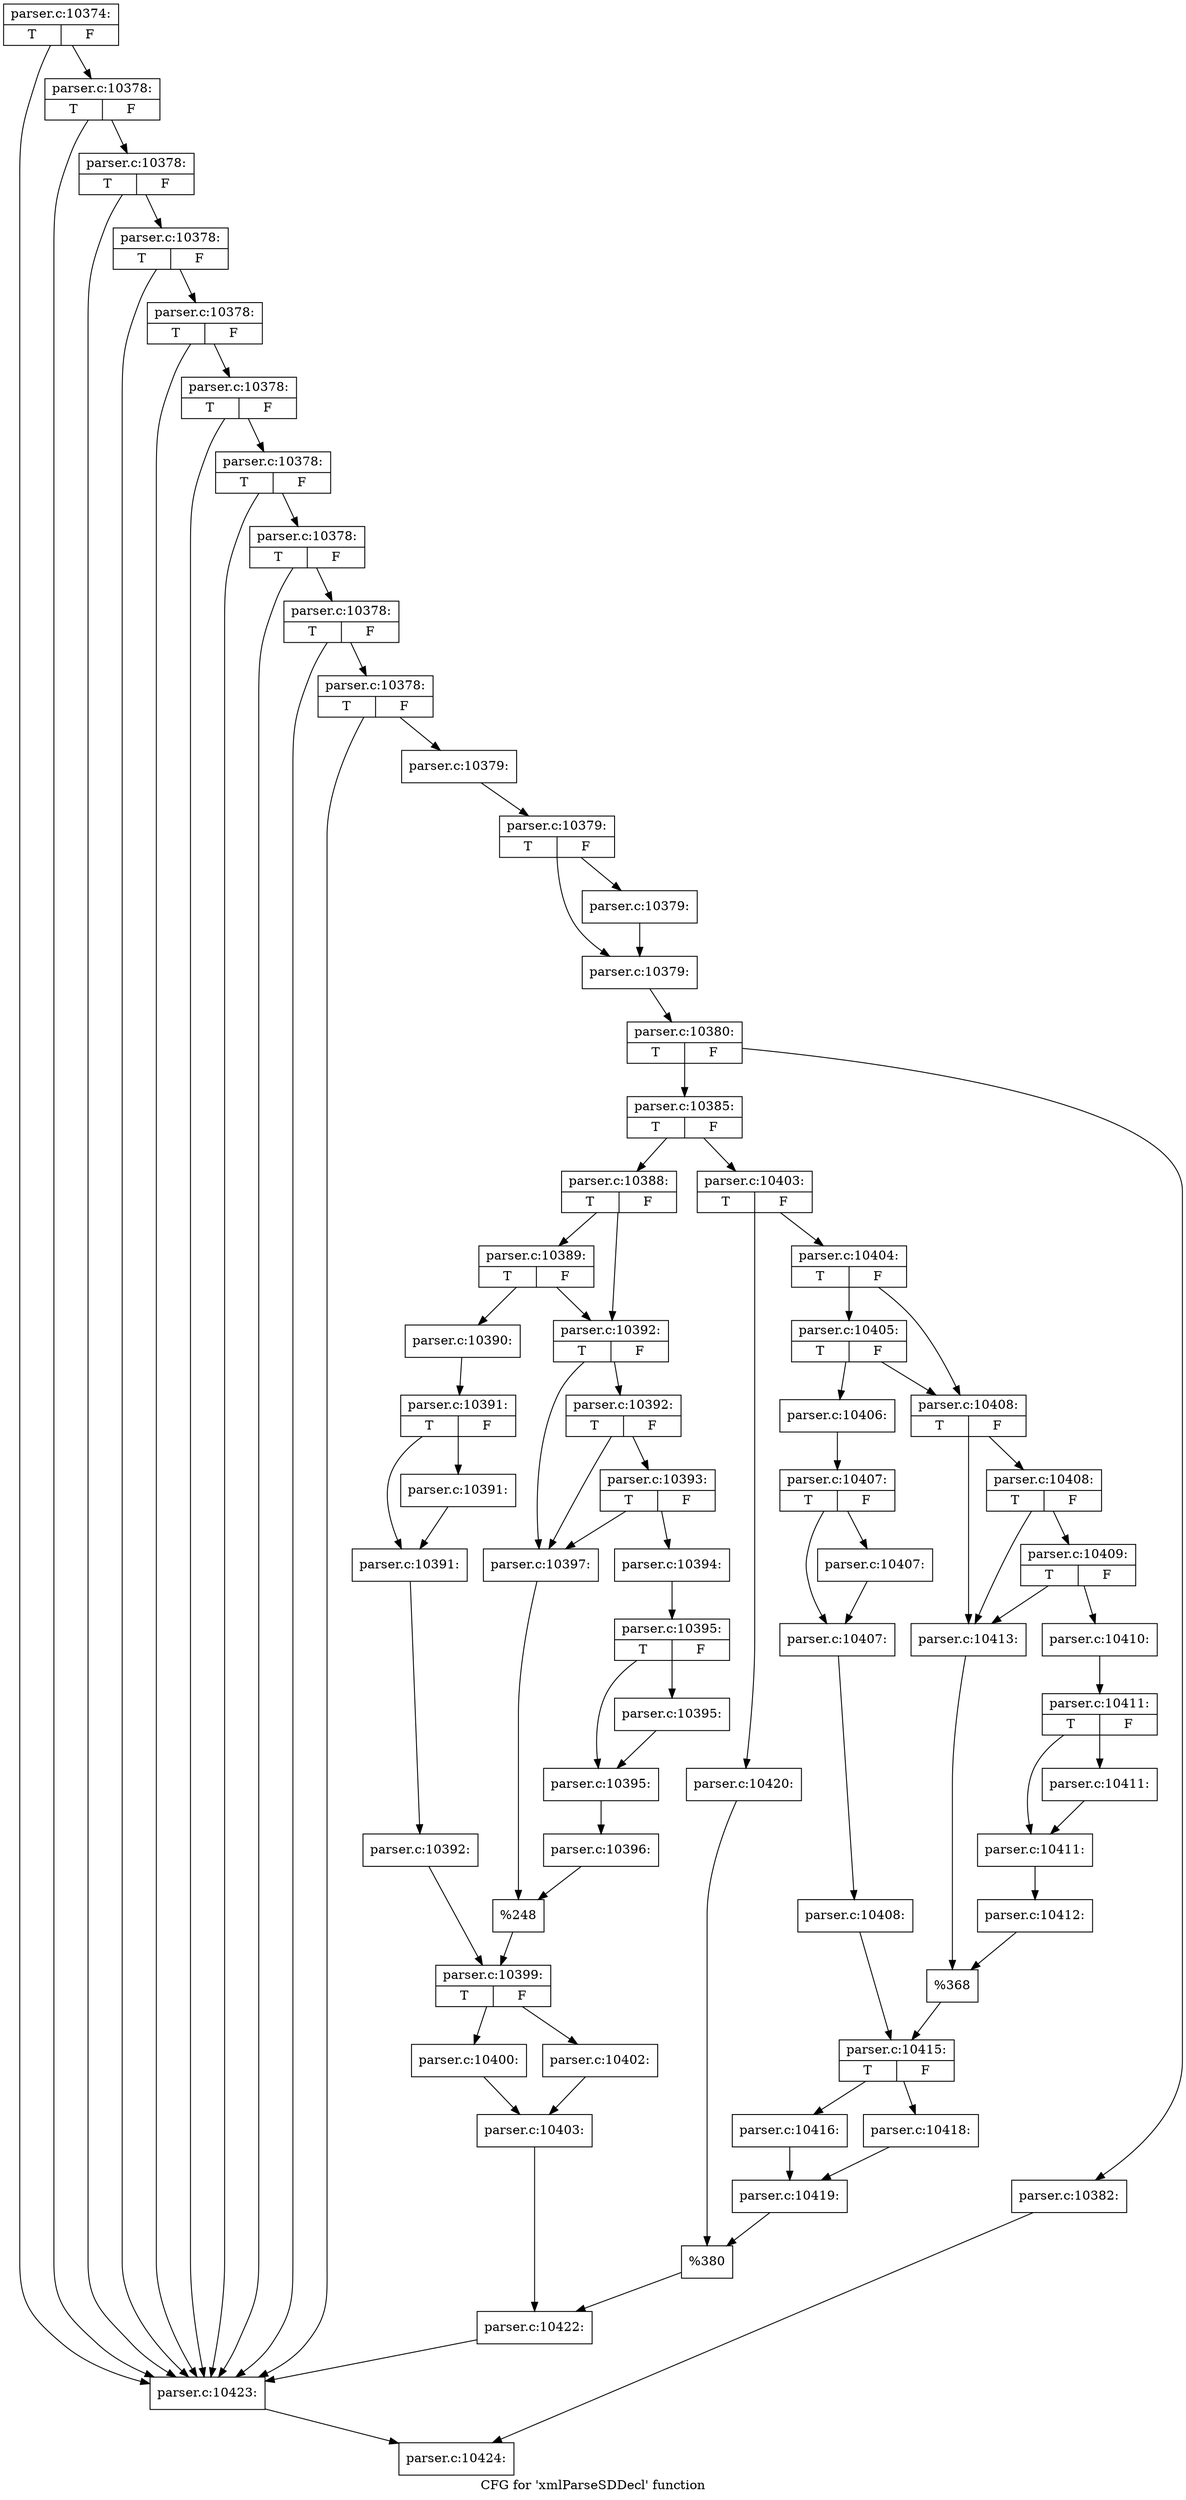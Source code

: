 digraph "CFG for 'xmlParseSDDecl' function" {
	label="CFG for 'xmlParseSDDecl' function";

	Node0x55d73bcf89e0 [shape=record,label="{parser.c:10374:|{<s0>T|<s1>F}}"];
	Node0x55d73bcf89e0 -> Node0x55d73bd11f00;
	Node0x55d73bcf89e0 -> Node0x55d73bd11c00;
	Node0x55d73bd11f00 [shape=record,label="{parser.c:10378:|{<s0>T|<s1>F}}"];
	Node0x55d73bd11f00 -> Node0x55d73bd11eb0;
	Node0x55d73bd11f00 -> Node0x55d73bd11c00;
	Node0x55d73bd11eb0 [shape=record,label="{parser.c:10378:|{<s0>T|<s1>F}}"];
	Node0x55d73bd11eb0 -> Node0x55d73bd11e60;
	Node0x55d73bd11eb0 -> Node0x55d73bd11c00;
	Node0x55d73bd11e60 [shape=record,label="{parser.c:10378:|{<s0>T|<s1>F}}"];
	Node0x55d73bd11e60 -> Node0x55d73bd11e10;
	Node0x55d73bd11e60 -> Node0x55d73bd11c00;
	Node0x55d73bd11e10 [shape=record,label="{parser.c:10378:|{<s0>T|<s1>F}}"];
	Node0x55d73bd11e10 -> Node0x55d73bd11dc0;
	Node0x55d73bd11e10 -> Node0x55d73bd11c00;
	Node0x55d73bd11dc0 [shape=record,label="{parser.c:10378:|{<s0>T|<s1>F}}"];
	Node0x55d73bd11dc0 -> Node0x55d73bd11d70;
	Node0x55d73bd11dc0 -> Node0x55d73bd11c00;
	Node0x55d73bd11d70 [shape=record,label="{parser.c:10378:|{<s0>T|<s1>F}}"];
	Node0x55d73bd11d70 -> Node0x55d73bd11d20;
	Node0x55d73bd11d70 -> Node0x55d73bd11c00;
	Node0x55d73bd11d20 [shape=record,label="{parser.c:10378:|{<s0>T|<s1>F}}"];
	Node0x55d73bd11d20 -> Node0x55d73bd11cd0;
	Node0x55d73bd11d20 -> Node0x55d73bd11c00;
	Node0x55d73bd11cd0 [shape=record,label="{parser.c:10378:|{<s0>T|<s1>F}}"];
	Node0x55d73bd11cd0 -> Node0x55d73bd11c50;
	Node0x55d73bd11cd0 -> Node0x55d73bd11c00;
	Node0x55d73bd11c50 [shape=record,label="{parser.c:10378:|{<s0>T|<s1>F}}"];
	Node0x55d73bd11c50 -> Node0x55d73bd19ce0;
	Node0x55d73bd11c50 -> Node0x55d73bd11c00;
	Node0x55d73bd19ce0 [shape=record,label="{parser.c:10379:}"];
	Node0x55d73bd19ce0 -> Node0x55d73bd14e30;
	Node0x55d73bd14e30 [shape=record,label="{parser.c:10379:|{<s0>T|<s1>F}}"];
	Node0x55d73bd14e30 -> Node0x55d73bd158a0;
	Node0x55d73bd14e30 -> Node0x55d73bd158f0;
	Node0x55d73bd158a0 [shape=record,label="{parser.c:10379:}"];
	Node0x55d73bd158a0 -> Node0x55d73bd158f0;
	Node0x55d73bd158f0 [shape=record,label="{parser.c:10379:}"];
	Node0x55d73bd158f0 -> Node0x55d73bd14d90;
	Node0x55d73bd14d90 [shape=record,label="{parser.c:10380:|{<s0>T|<s1>F}}"];
	Node0x55d73bd14d90 -> Node0x55d73bd14de0;
	Node0x55d73bd14d90 -> Node0x55d73bd16220;
	Node0x55d73bd14de0 [shape=record,label="{parser.c:10382:}"];
	Node0x55d73bd14de0 -> Node0x55d73bd01e60;
	Node0x55d73bd16220 [shape=record,label="{parser.c:10385:|{<s0>T|<s1>F}}"];
	Node0x55d73bd16220 -> Node0x55d73bd16ec0;
	Node0x55d73bd16220 -> Node0x55d73bd16f60;
	Node0x55d73bd16ec0 [shape=record,label="{parser.c:10388:|{<s0>T|<s1>F}}"];
	Node0x55d73bd16ec0 -> Node0x55d73bd17790;
	Node0x55d73bd16ec0 -> Node0x55d73bd17740;
	Node0x55d73bd17790 [shape=record,label="{parser.c:10389:|{<s0>T|<s1>F}}"];
	Node0x55d73bd17790 -> Node0x55d73bd176a0;
	Node0x55d73bd17790 -> Node0x55d73bd17740;
	Node0x55d73bd176a0 [shape=record,label="{parser.c:10390:}"];
	Node0x55d73bd176a0 -> Node0x55d73bd184d0;
	Node0x55d73bd184d0 [shape=record,label="{parser.c:10391:|{<s0>T|<s1>F}}"];
	Node0x55d73bd184d0 -> Node0x55d73bd18f40;
	Node0x55d73bd184d0 -> Node0x55d73bd18f90;
	Node0x55d73bd18f40 [shape=record,label="{parser.c:10391:}"];
	Node0x55d73bd18f40 -> Node0x55d73bd18f90;
	Node0x55d73bd18f90 [shape=record,label="{parser.c:10391:}"];
	Node0x55d73bd18f90 -> Node0x55d73bd18430;
	Node0x55d73bd18430 [shape=record,label="{parser.c:10392:}"];
	Node0x55d73bd18430 -> Node0x55d73bd176f0;
	Node0x55d73bd17740 [shape=record,label="{parser.c:10392:|{<s0>T|<s1>F}}"];
	Node0x55d73bd17740 -> Node0x55d73bd1a0a0;
	Node0x55d73bd17740 -> Node0x55d73bd1a000;
	Node0x55d73bd1a0a0 [shape=record,label="{parser.c:10392:|{<s0>T|<s1>F}}"];
	Node0x55d73bd1a0a0 -> Node0x55d73bd1a050;
	Node0x55d73bd1a0a0 -> Node0x55d73bd1a000;
	Node0x55d73bd1a050 [shape=record,label="{parser.c:10393:|{<s0>T|<s1>F}}"];
	Node0x55d73bd1a050 -> Node0x55d73bd18480;
	Node0x55d73bd1a050 -> Node0x55d73bd1a000;
	Node0x55d73bd18480 [shape=record,label="{parser.c:10394:}"];
	Node0x55d73bd18480 -> Node0x55d73bd1b340;
	Node0x55d73bd1b340 [shape=record,label="{parser.c:10395:|{<s0>T|<s1>F}}"];
	Node0x55d73bd1b340 -> Node0x55d73bd1bdb0;
	Node0x55d73bd1b340 -> Node0x55d73bd1be00;
	Node0x55d73bd1bdb0 [shape=record,label="{parser.c:10395:}"];
	Node0x55d73bd1bdb0 -> Node0x55d73bd1be00;
	Node0x55d73bd1be00 [shape=record,label="{parser.c:10395:}"];
	Node0x55d73bd1be00 -> Node0x55d73bd1b2a0;
	Node0x55d73bd1b2a0 [shape=record,label="{parser.c:10396:}"];
	Node0x55d73bd1b2a0 -> Node0x55d73bd19410;
	Node0x55d73bd1a000 [shape=record,label="{parser.c:10397:}"];
	Node0x55d73bd1a000 -> Node0x55d73bd19410;
	Node0x55d73bd19410 [shape=record,label="{%248}"];
	Node0x55d73bd19410 -> Node0x55d73bd176f0;
	Node0x55d73bd176f0 [shape=record,label="{parser.c:10399:|{<s0>T|<s1>F}}"];
	Node0x55d73bd176f0 -> Node0x55d73bd1b2f0;
	Node0x55d73bd176f0 -> Node0x55d73bd1cb50;
	Node0x55d73bd1b2f0 [shape=record,label="{parser.c:10400:}"];
	Node0x55d73bd1b2f0 -> Node0x55d73bd1cb00;
	Node0x55d73bd1cb50 [shape=record,label="{parser.c:10402:}"];
	Node0x55d73bd1cb50 -> Node0x55d73bd1cb00;
	Node0x55d73bd1cb00 [shape=record,label="{parser.c:10403:}"];
	Node0x55d73bd1cb00 -> Node0x55d73bd16f10;
	Node0x55d73bd16f60 [shape=record,label="{parser.c:10403:|{<s0>T|<s1>F}}"];
	Node0x55d73bd16f60 -> Node0x55d73bd1d680;
	Node0x55d73bd16f60 -> Node0x55d73bd1d720;
	Node0x55d73bd1d680 [shape=record,label="{parser.c:10404:|{<s0>T|<s1>F}}"];
	Node0x55d73bd1d680 -> Node0x55d73bd1df50;
	Node0x55d73bd1d680 -> Node0x55d73bd1df00;
	Node0x55d73bd1df50 [shape=record,label="{parser.c:10405:|{<s0>T|<s1>F}}"];
	Node0x55d73bd1df50 -> Node0x55d73bd1de60;
	Node0x55d73bd1df50 -> Node0x55d73bd1df00;
	Node0x55d73bd1de60 [shape=record,label="{parser.c:10406:}"];
	Node0x55d73bd1de60 -> Node0x55d73bd1ec90;
	Node0x55d73bd1ec90 [shape=record,label="{parser.c:10407:|{<s0>T|<s1>F}}"];
	Node0x55d73bd1ec90 -> Node0x55d73bd1f700;
	Node0x55d73bd1ec90 -> Node0x55d73bd1f750;
	Node0x55d73bd1f700 [shape=record,label="{parser.c:10407:}"];
	Node0x55d73bd1f700 -> Node0x55d73bd1f750;
	Node0x55d73bd1f750 [shape=record,label="{parser.c:10407:}"];
	Node0x55d73bd1f750 -> Node0x55d73bd1ebf0;
	Node0x55d73bd1ebf0 [shape=record,label="{parser.c:10408:}"];
	Node0x55d73bd1ebf0 -> Node0x55d73bd1deb0;
	Node0x55d73bd1df00 [shape=record,label="{parser.c:10408:|{<s0>T|<s1>F}}"];
	Node0x55d73bd1df00 -> Node0x55d73bd20140;
	Node0x55d73bd1df00 -> Node0x55d73bd20070;
	Node0x55d73bd20140 [shape=record,label="{parser.c:10408:|{<s0>T|<s1>F}}"];
	Node0x55d73bd20140 -> Node0x55d73bd200c0;
	Node0x55d73bd20140 -> Node0x55d73bd20070;
	Node0x55d73bd200c0 [shape=record,label="{parser.c:10409:|{<s0>T|<s1>F}}"];
	Node0x55d73bd200c0 -> Node0x55d73bd1ec40;
	Node0x55d73bd200c0 -> Node0x55d73bd20070;
	Node0x55d73bd1ec40 [shape=record,label="{parser.c:10410:}"];
	Node0x55d73bd1ec40 -> Node0x55d73bd213d0;
	Node0x55d73bd213d0 [shape=record,label="{parser.c:10411:|{<s0>T|<s1>F}}"];
	Node0x55d73bd213d0 -> Node0x55d73bd21e40;
	Node0x55d73bd213d0 -> Node0x55d73bd21e90;
	Node0x55d73bd21e40 [shape=record,label="{parser.c:10411:}"];
	Node0x55d73bd21e40 -> Node0x55d73bd21e90;
	Node0x55d73bd21e90 [shape=record,label="{parser.c:10411:}"];
	Node0x55d73bd21e90 -> Node0x55d73bd21330;
	Node0x55d73bd21330 [shape=record,label="{parser.c:10412:}"];
	Node0x55d73bd21330 -> Node0x55d73bd20020;
	Node0x55d73bd20070 [shape=record,label="{parser.c:10413:}"];
	Node0x55d73bd20070 -> Node0x55d73bd20020;
	Node0x55d73bd20020 [shape=record,label="{%368}"];
	Node0x55d73bd20020 -> Node0x55d73bd1deb0;
	Node0x55d73bd1deb0 [shape=record,label="{parser.c:10415:|{<s0>T|<s1>F}}"];
	Node0x55d73bd1deb0 -> Node0x55d73bd21380;
	Node0x55d73bd1deb0 -> Node0x55d73bd22be0;
	Node0x55d73bd21380 [shape=record,label="{parser.c:10416:}"];
	Node0x55d73bd21380 -> Node0x55d73bd22b90;
	Node0x55d73bd22be0 [shape=record,label="{parser.c:10418:}"];
	Node0x55d73bd22be0 -> Node0x55d73bd22b90;
	Node0x55d73bd22b90 [shape=record,label="{parser.c:10419:}"];
	Node0x55d73bd22b90 -> Node0x55d73bd1d6d0;
	Node0x55d73bd1d720 [shape=record,label="{parser.c:10420:}"];
	Node0x55d73bd1d720 -> Node0x55d73bd1d6d0;
	Node0x55d73bd1d6d0 [shape=record,label="{%380}"];
	Node0x55d73bd1d6d0 -> Node0x55d73bd16f10;
	Node0x55d73bd16f10 [shape=record,label="{parser.c:10422:}"];
	Node0x55d73bd16f10 -> Node0x55d73bd11c00;
	Node0x55d73bd11c00 [shape=record,label="{parser.c:10423:}"];
	Node0x55d73bd11c00 -> Node0x55d73bd01e60;
	Node0x55d73bd01e60 [shape=record,label="{parser.c:10424:}"];
}
